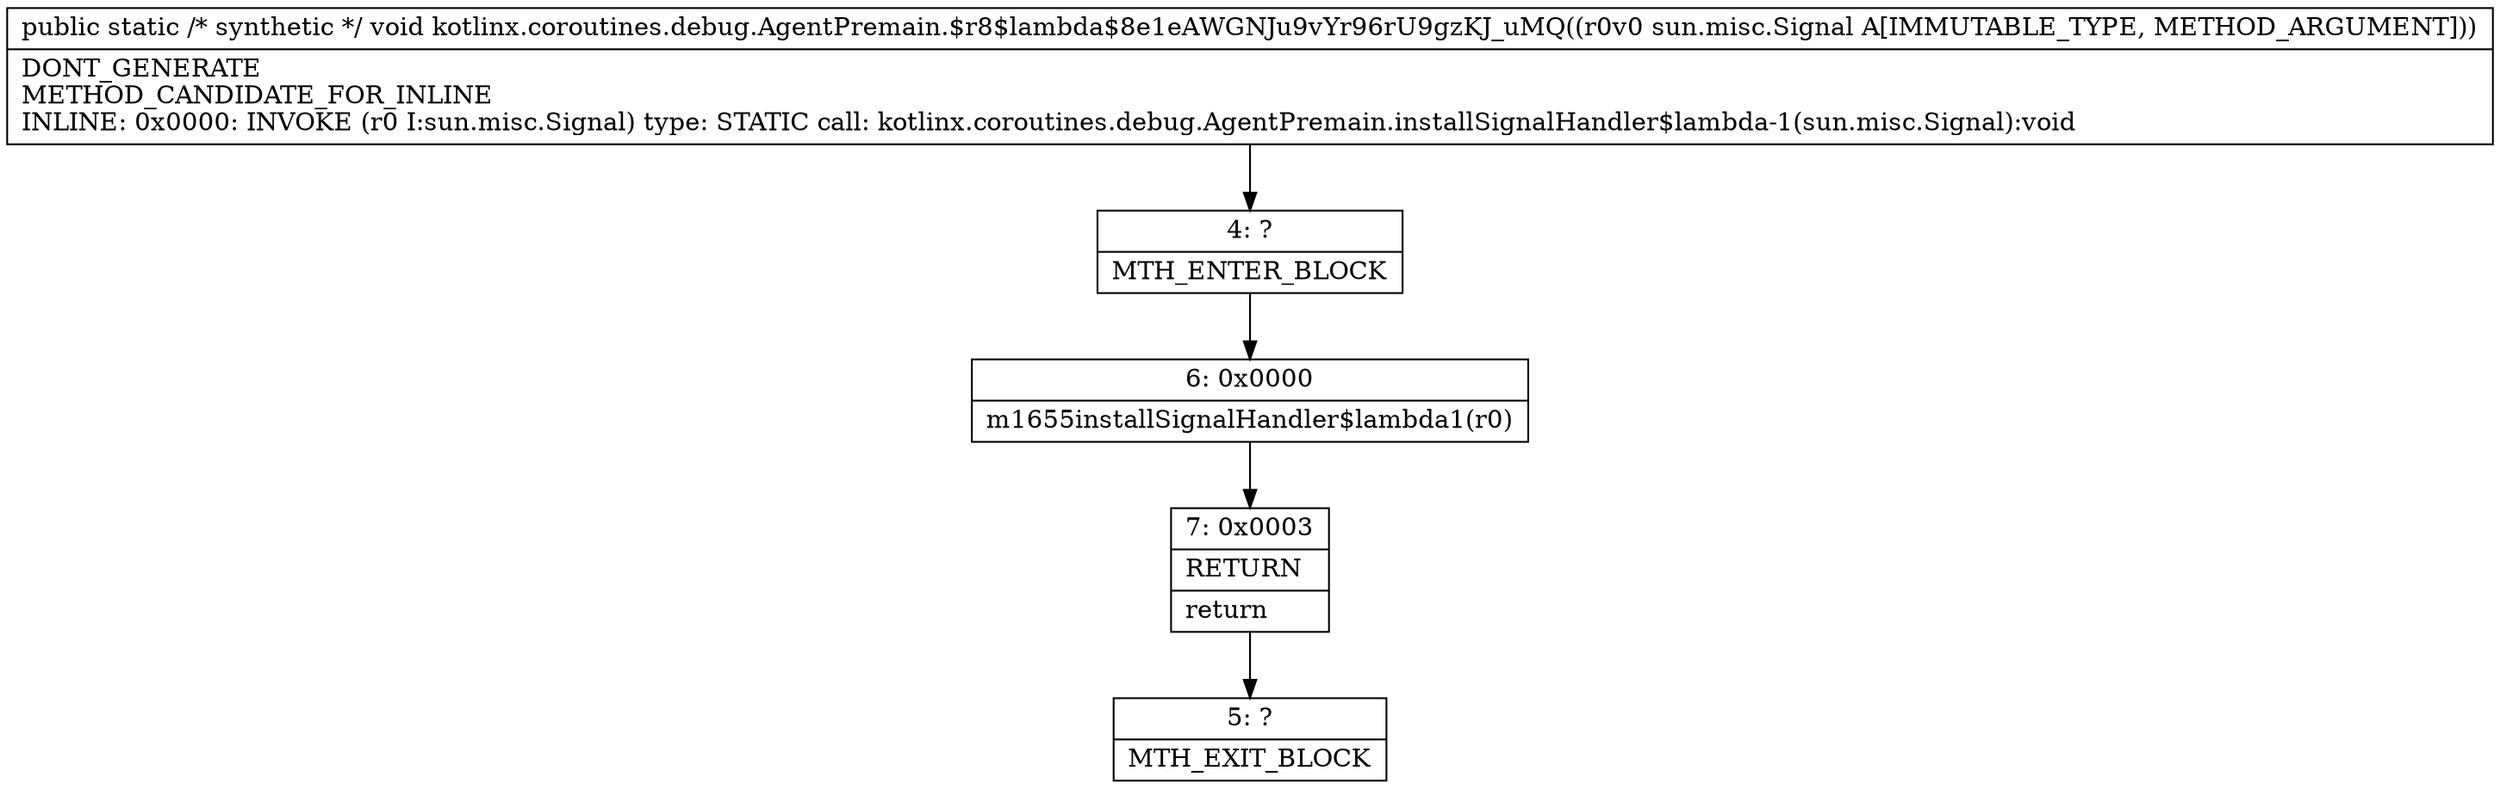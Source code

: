 digraph "CFG forkotlinx.coroutines.debug.AgentPremain.$r8$lambda$8e1eAWGNJu9vYr96rU9gzKJ_uMQ(Lsun\/misc\/Signal;)V" {
Node_4 [shape=record,label="{4\:\ ?|MTH_ENTER_BLOCK\l}"];
Node_6 [shape=record,label="{6\:\ 0x0000|m1655installSignalHandler$lambda1(r0)\l}"];
Node_7 [shape=record,label="{7\:\ 0x0003|RETURN\l|return\l}"];
Node_5 [shape=record,label="{5\:\ ?|MTH_EXIT_BLOCK\l}"];
MethodNode[shape=record,label="{public static \/* synthetic *\/ void kotlinx.coroutines.debug.AgentPremain.$r8$lambda$8e1eAWGNJu9vYr96rU9gzKJ_uMQ((r0v0 sun.misc.Signal A[IMMUTABLE_TYPE, METHOD_ARGUMENT]))  | DONT_GENERATE\lMETHOD_CANDIDATE_FOR_INLINE\lINLINE: 0x0000: INVOKE  (r0 I:sun.misc.Signal) type: STATIC call: kotlinx.coroutines.debug.AgentPremain.installSignalHandler$lambda\-1(sun.misc.Signal):void\l}"];
MethodNode -> Node_4;Node_4 -> Node_6;
Node_6 -> Node_7;
Node_7 -> Node_5;
}

